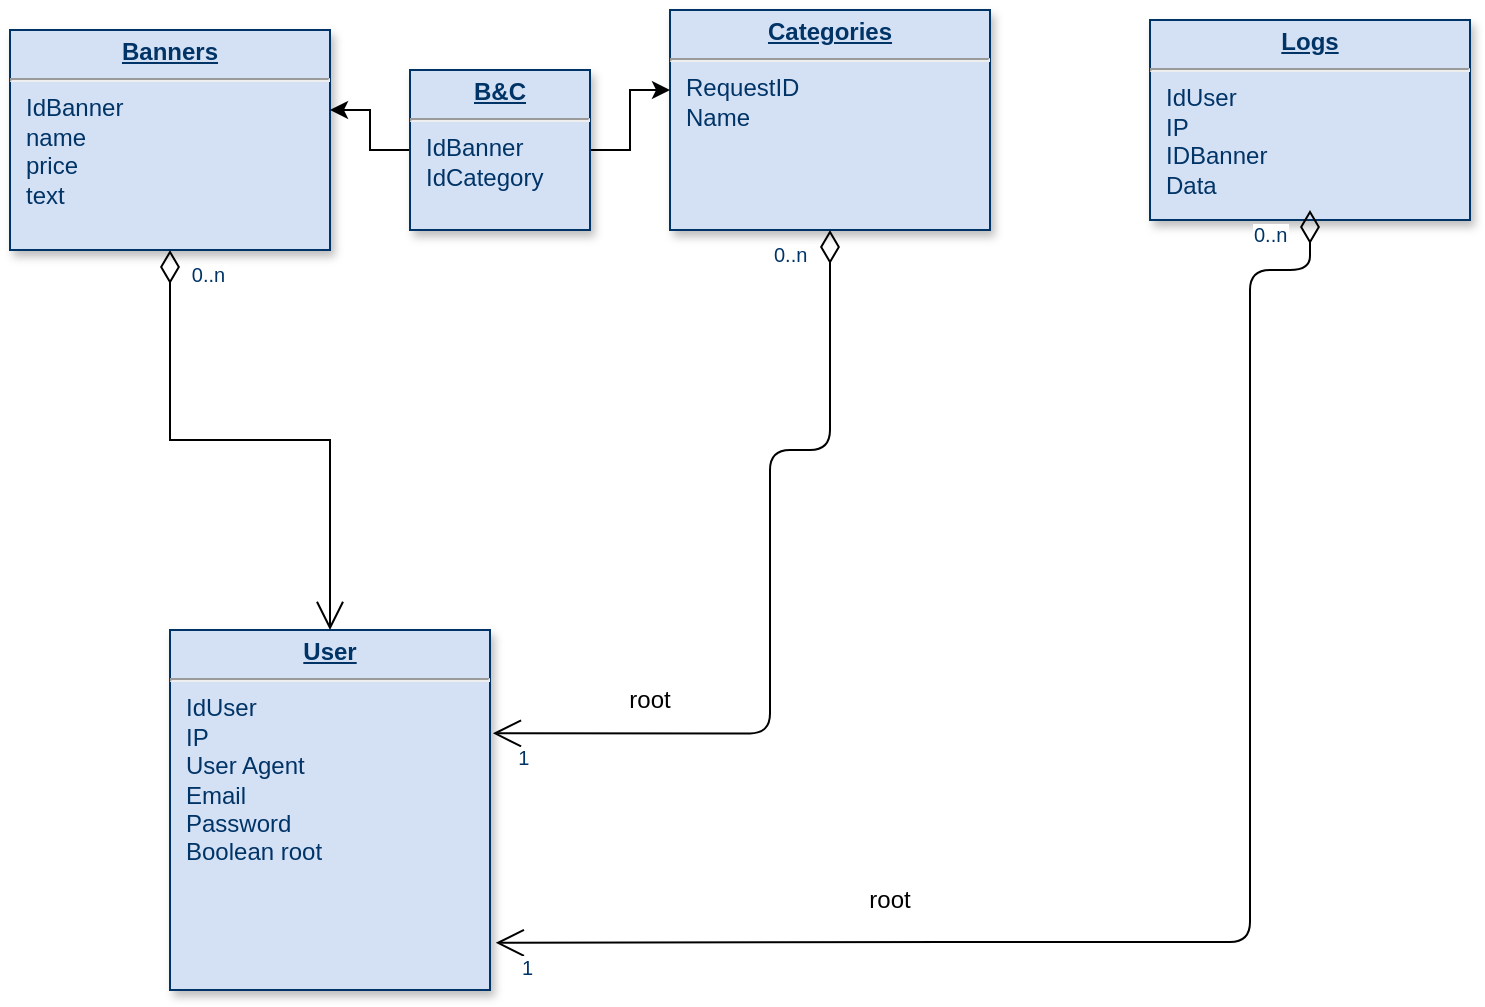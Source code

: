 <mxfile version="18.0.1" type="github">
  <diagram name="Page-1" id="efa7a0a1-bf9b-a30e-e6df-94a7791c09e9">
    <mxGraphModel dx="292" dy="548" grid="1" gridSize="10" guides="1" tooltips="1" connect="1" arrows="1" fold="1" page="1" pageScale="1" pageWidth="826" pageHeight="1169" background="none" math="0" shadow="0">
      <root>
        <mxCell id="0" />
        <mxCell id="1" parent="0" />
        <mxCell id="22" value="&lt;p style=&quot;margin: 0px; margin-top: 4px; text-align: center; text-decoration: underline;&quot;&gt;&lt;strong&gt;User&lt;/strong&gt;&lt;/p&gt;&lt;hr&gt;&lt;p style=&quot;margin: 0px; margin-left: 8px;&quot;&gt;IdUser&lt;/p&gt;&lt;p style=&quot;margin: 0px; margin-left: 8px;&quot;&gt;IP&amp;nbsp;&lt;/p&gt;&lt;p style=&quot;margin: 0px; margin-left: 8px;&quot;&gt;User Agent&lt;/p&gt;&lt;p style=&quot;margin: 0px; margin-left: 8px;&quot;&gt;Email&lt;/p&gt;&lt;p style=&quot;margin: 0px; margin-left: 8px;&quot;&gt;Password&lt;/p&gt;&lt;p style=&quot;margin: 0px; margin-left: 8px;&quot;&gt;Boolean root&lt;/p&gt;" style="verticalAlign=top;align=left;overflow=fill;fontSize=12;fontFamily=Helvetica;html=1;strokeColor=#003366;shadow=1;fillColor=#D4E1F5;fontColor=#003366" parent="1" vertex="1">
          <mxGeometry x="950.0" y="410" width="160.0" height="180" as="geometry" />
        </mxCell>
        <mxCell id="23" value="&lt;p style=&quot;margin: 0px; margin-top: 4px; text-align: center; text-decoration: underline;&quot;&gt;&lt;strong&gt;Banners&lt;/strong&gt;&lt;/p&gt;&lt;hr&gt;&lt;p style=&quot;margin: 0px; margin-left: 8px;&quot;&gt;IdBanner&lt;/p&gt;&lt;p style=&quot;margin: 0px; margin-left: 8px;&quot;&gt;name&lt;/p&gt;&lt;p style=&quot;margin: 0px; margin-left: 8px;&quot;&gt;price&lt;/p&gt;&lt;p style=&quot;margin: 0px; margin-left: 8px;&quot;&gt;text&lt;/p&gt;" style="verticalAlign=top;align=left;overflow=fill;fontSize=12;fontFamily=Helvetica;html=1;strokeColor=#003366;shadow=1;fillColor=#D4E1F5;fontColor=#003366" parent="1" vertex="1">
          <mxGeometry x="870" y="110" width="160" height="110" as="geometry" />
        </mxCell>
        <mxCell id="35" value="&lt;p style=&quot;margin: 0px; margin-top: 4px; text-align: center; text-decoration: underline;&quot;&gt;&lt;strong&gt;Categories&lt;/strong&gt;&lt;/p&gt;&lt;hr&gt;&lt;p style=&quot;margin: 0px; margin-left: 8px;&quot;&gt;RequestID&lt;/p&gt;&lt;p style=&quot;margin: 0px; margin-left: 8px;&quot;&gt;Name&lt;/p&gt;&lt;p style=&quot;margin: 0px; margin-left: 8px;&quot;&gt;&lt;br&gt;&lt;/p&gt;" style="verticalAlign=top;align=left;overflow=fill;fontSize=12;fontFamily=Helvetica;html=1;strokeColor=#003366;shadow=1;fillColor=#D4E1F5;fontColor=#003366" parent="1" vertex="1">
          <mxGeometry x="1200" y="100" width="160" height="110" as="geometry" />
        </mxCell>
        <mxCell id="45" value="" style="endArrow=open;endSize=12;startArrow=diamondThin;startSize=14;startFill=0;edgeStyle=orthogonalEdgeStyle;rounded=0" parent="1" source="23" target="22" edge="1">
          <mxGeometry x="519.36" y="180" as="geometry">
            <mxPoint x="519.36" y="180" as="sourcePoint" />
            <mxPoint x="679.36" y="180" as="targetPoint" />
          </mxGeometry>
        </mxCell>
        <mxCell id="46" value="0..n" style="resizable=0;align=left;verticalAlign=top;labelBackgroundColor=#ffffff;fontSize=10;strokeColor=#003366;shadow=1;fillColor=#D4E1F5;fontColor=#003366" parent="45" connectable="0" vertex="1">
          <mxGeometry x="-1" relative="1" as="geometry">
            <mxPoint x="8.92" as="offset" />
          </mxGeometry>
        </mxCell>
        <mxCell id="84" value="" style="endArrow=open;endSize=12;startArrow=diamondThin;startSize=14;startFill=0;edgeStyle=orthogonalEdgeStyle;exitX=0.5;exitY=1;exitDx=0;exitDy=0;entryX=1.009;entryY=0.287;entryDx=0;entryDy=0;entryPerimeter=0;" parent="1" source="35" target="22" edge="1">
          <mxGeometry x="1389.36" y="130" as="geometry">
            <mxPoint x="1170" y="520" as="sourcePoint" />
            <mxPoint x="1549.36" y="130" as="targetPoint" />
            <Array as="points">
              <mxPoint x="1280" y="320" />
              <mxPoint x="1250" y="320" />
              <mxPoint x="1250" y="462" />
            </Array>
          </mxGeometry>
        </mxCell>
        <mxCell id="85" value="0..n" style="resizable=0;align=left;verticalAlign=top;labelBackgroundColor=#ffffff;fontSize=10;strokeColor=#003366;shadow=1;fillColor=#D4E1F5;fontColor=#003366" parent="84" connectable="0" vertex="1">
          <mxGeometry x="-1" relative="1" as="geometry">
            <mxPoint x="-30" as="offset" />
          </mxGeometry>
        </mxCell>
        <mxCell id="86" value="1" style="resizable=0;align=right;verticalAlign=top;labelBackgroundColor=#ffffff;fontSize=10;strokeColor=#003366;shadow=1;fillColor=#D4E1F5;fontColor=#003366" parent="84" connectable="0" vertex="1">
          <mxGeometry x="1" relative="1" as="geometry">
            <mxPoint x="20" y="2.728e-13" as="offset" />
          </mxGeometry>
        </mxCell>
        <mxCell id="NhdNOb5aXkDNTFYbiQFU-114" value="root" style="text;html=1;strokeColor=none;fillColor=none;align=center;verticalAlign=middle;whiteSpace=wrap;rounded=0;" vertex="1" parent="1">
          <mxGeometry x="1160" y="430" width="60" height="30" as="geometry" />
        </mxCell>
        <mxCell id="NhdNOb5aXkDNTFYbiQFU-117" value="&lt;p style=&quot;margin: 0px; margin-top: 4px; text-align: center; text-decoration: underline;&quot;&gt;&lt;strong&gt;Logs&lt;/strong&gt;&lt;/p&gt;&lt;hr&gt;&lt;p style=&quot;margin: 0px; margin-left: 8px;&quot;&gt;IdUser&lt;/p&gt;&lt;p style=&quot;margin: 0px; margin-left: 8px;&quot;&gt;IP&lt;/p&gt;&lt;p style=&quot;margin: 0px; margin-left: 8px;&quot;&gt;IDBanner&lt;/p&gt;&lt;p style=&quot;margin: 0px; margin-left: 8px;&quot;&gt;Data&lt;/p&gt;" style="verticalAlign=top;align=left;overflow=fill;fontSize=12;fontFamily=Helvetica;html=1;strokeColor=#003366;shadow=1;fillColor=#D4E1F5;fontColor=#003366" vertex="1" parent="1">
          <mxGeometry x="1440.0" y="105.0" width="160" height="100" as="geometry" />
        </mxCell>
        <mxCell id="NhdNOb5aXkDNTFYbiQFU-118" value="" style="endArrow=open;endSize=12;startArrow=diamondThin;startSize=14;startFill=0;edgeStyle=orthogonalEdgeStyle;exitX=0.5;exitY=1;exitDx=0;exitDy=0;entryX=1.018;entryY=0.869;entryDx=0;entryDy=0;entryPerimeter=0;" edge="1" parent="1" target="22">
          <mxGeometry x="1629.36" y="40" as="geometry">
            <mxPoint x="1520" y="200.0" as="sourcePoint" />
            <mxPoint x="1350" y="440" as="targetPoint" />
            <Array as="points">
              <mxPoint x="1520" y="230" />
              <mxPoint x="1490" y="230" />
              <mxPoint x="1490" y="566" />
              <mxPoint x="1350" y="566" />
            </Array>
          </mxGeometry>
        </mxCell>
        <mxCell id="NhdNOb5aXkDNTFYbiQFU-119" value="0..n" style="resizable=0;align=left;verticalAlign=top;labelBackgroundColor=#ffffff;fontSize=10;strokeColor=#003366;shadow=1;fillColor=#D4E1F5;fontColor=#003366" connectable="0" vertex="1" parent="NhdNOb5aXkDNTFYbiQFU-118">
          <mxGeometry x="-1" relative="1" as="geometry">
            <mxPoint x="-30" as="offset" />
          </mxGeometry>
        </mxCell>
        <mxCell id="NhdNOb5aXkDNTFYbiQFU-120" value="1" style="resizable=0;align=right;verticalAlign=top;labelBackgroundColor=#ffffff;fontSize=10;strokeColor=#003366;shadow=1;fillColor=#D4E1F5;fontColor=#003366" connectable="0" vertex="1" parent="NhdNOb5aXkDNTFYbiQFU-118">
          <mxGeometry x="1" relative="1" as="geometry">
            <mxPoint x="20" y="2.728e-13" as="offset" />
          </mxGeometry>
        </mxCell>
        <mxCell id="NhdNOb5aXkDNTFYbiQFU-121" value="root" style="text;html=1;strokeColor=none;fillColor=none;align=center;verticalAlign=middle;whiteSpace=wrap;rounded=0;" vertex="1" parent="1">
          <mxGeometry x="1280" y="530" width="60" height="30" as="geometry" />
        </mxCell>
        <mxCell id="NhdNOb5aXkDNTFYbiQFU-134" value="" style="edgeStyle=orthogonalEdgeStyle;rounded=0;orthogonalLoop=1;jettySize=auto;html=0;" edge="1" parent="1" source="NhdNOb5aXkDNTFYbiQFU-133" target="35">
          <mxGeometry relative="1" as="geometry">
            <Array as="points">
              <mxPoint x="1180" y="170" />
              <mxPoint x="1180" y="140" />
            </Array>
          </mxGeometry>
        </mxCell>
        <mxCell id="NhdNOb5aXkDNTFYbiQFU-135" value="" style="edgeStyle=orthogonalEdgeStyle;rounded=0;orthogonalLoop=1;jettySize=auto;html=0;" edge="1" parent="1" source="NhdNOb5aXkDNTFYbiQFU-133" target="23">
          <mxGeometry relative="1" as="geometry">
            <Array as="points">
              <mxPoint x="1050" y="170" />
              <mxPoint x="1050" y="150" />
            </Array>
          </mxGeometry>
        </mxCell>
        <mxCell id="NhdNOb5aXkDNTFYbiQFU-133" value="&lt;p style=&quot;margin: 0px; margin-top: 4px; text-align: center; text-decoration: underline;&quot;&gt;&lt;b&gt;B&amp;amp;C&lt;/b&gt;&lt;/p&gt;&lt;hr&gt;&lt;p style=&quot;margin: 0px; margin-left: 8px;&quot;&gt;IdBanner&lt;/p&gt;&lt;p style=&quot;margin: 0px; margin-left: 8px;&quot;&gt;IdCategory&lt;/p&gt;" style="verticalAlign=top;align=left;overflow=fill;fontSize=12;fontFamily=Helvetica;html=1;strokeColor=#003366;shadow=1;fillColor=#D4E1F5;fontColor=#003366" vertex="1" parent="1">
          <mxGeometry x="1070" y="130" width="90" height="80" as="geometry" />
        </mxCell>
      </root>
    </mxGraphModel>
  </diagram>
</mxfile>
